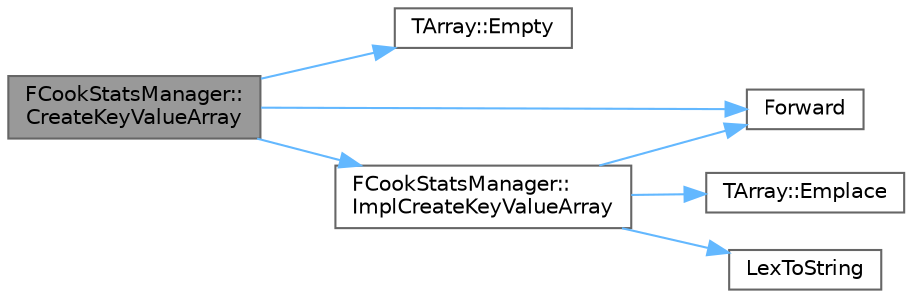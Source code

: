 digraph "FCookStatsManager::CreateKeyValueArray"
{
 // INTERACTIVE_SVG=YES
 // LATEX_PDF_SIZE
  bgcolor="transparent";
  edge [fontname=Helvetica,fontsize=10,labelfontname=Helvetica,labelfontsize=10];
  node [fontname=Helvetica,fontsize=10,shape=box,height=0.2,width=0.4];
  rankdir="LR";
  Node1 [id="Node000001",label="FCookStatsManager::\lCreateKeyValueArray",height=0.2,width=0.4,color="gray40", fillcolor="grey60", style="filled", fontcolor="black",tooltip="Helper to create an array of KeyValues using a single expression."];
  Node1 -> Node2 [id="edge1_Node000001_Node000002",color="steelblue1",style="solid",tooltip=" "];
  Node2 [id="Node000002",label="TArray::Empty",height=0.2,width=0.4,color="grey40", fillcolor="white", style="filled",URL="$d4/d52/classTArray.html#ae4faf7d28150050064620a725e5df3c2",tooltip="Empties the array."];
  Node1 -> Node3 [id="edge2_Node000001_Node000003",color="steelblue1",style="solid",tooltip=" "];
  Node3 [id="Node000003",label="Forward",height=0.2,width=0.4,color="grey40", fillcolor="white", style="filled",URL="$d4/d24/UnrealTemplate_8h.html#a68f280c1d561a8899a1e9e3ea8405d00",tooltip="Forward will cast a reference to an rvalue reference."];
  Node1 -> Node4 [id="edge3_Node000001_Node000004",color="steelblue1",style="solid",tooltip=" "];
  Node4 [id="Node000004",label="FCookStatsManager::\lImplCreateKeyValueArray",height=0.2,width=0.4,color="grey40", fillcolor="white", style="filled",URL="$dd/d3c/classFCookStatsManager.html#a46a225214e961a259b2c8107c2e1604c",tooltip=" "];
  Node4 -> Node5 [id="edge4_Node000004_Node000005",color="steelblue1",style="solid",tooltip=" "];
  Node5 [id="Node000005",label="TArray::Emplace",height=0.2,width=0.4,color="grey40", fillcolor="white", style="filled",URL="$d4/d52/classTArray.html#a084ac3e03e7fe74b0b2d28cd8695c197",tooltip="Constructs a new item at the end of the array, possibly reallocating the whole array to fit."];
  Node4 -> Node3 [id="edge5_Node000004_Node000003",color="steelblue1",style="solid",tooltip=" "];
  Node4 -> Node6 [id="edge6_Node000004_Node000006",color="steelblue1",style="solid",tooltip=" "];
  Node6 [id="Node000006",label="LexToString",height=0.2,width=0.4,color="grey40", fillcolor="white", style="filled",URL="$d2/de7/MetasoundFrontendDocument_8h.html#aa10724c394a22c4d59419d058c863548",tooltip=" "];
}
